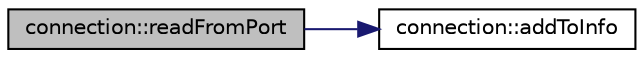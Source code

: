 digraph "connection::readFromPort"
{
 // LATEX_PDF_SIZE
  edge [fontname="Helvetica",fontsize="10",labelfontname="Helvetica",labelfontsize="10"];
  node [fontname="Helvetica",fontsize="10",shape=record];
  rankdir="LR";
  Node1 [label="connection::readFromPort",height=0.2,width=0.4,color="black", fillcolor="grey75", style="filled", fontcolor="black",tooltip="Odczytuje dane przychodzące z mikrokontrolera poprzez komunikację UART."];
  Node1 -> Node2 [color="midnightblue",fontsize="10",style="solid",fontname="Helvetica"];
  Node2 [label="connection::addToInfo",height=0.2,width=0.4,color="black", fillcolor="white", style="filled",URL="$classconnection.html#aa1d06c8ee8e15217b1331ab1fe4f087d",tooltip="Funkcja wysyła wiadomość do okna z wiadomościami."];
}
